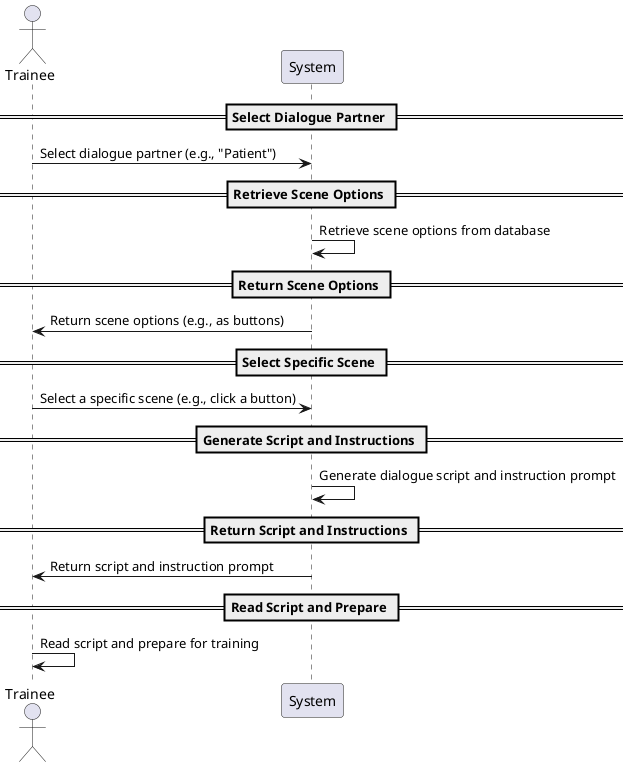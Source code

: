 @startuml
actor Trainee
participant System

== Select Dialogue Partner ==
Trainee -> System: Select dialogue partner (e.g., "Patient")

== Retrieve Scene Options ==
System -> System: Retrieve scene options from database

== Return Scene Options ==
System -> Trainee: Return scene options (e.g., as buttons)

== Select Specific Scene ==
Trainee -> System: Select a specific scene (e.g., click a button)

== Generate Script and Instructions ==
System -> System: Generate dialogue script and instruction prompt

== Return Script and Instructions ==
System -> Trainee: Return script and instruction prompt

== Read Script and Prepare ==
Trainee -> Trainee: Read script and prepare for training

@enduml